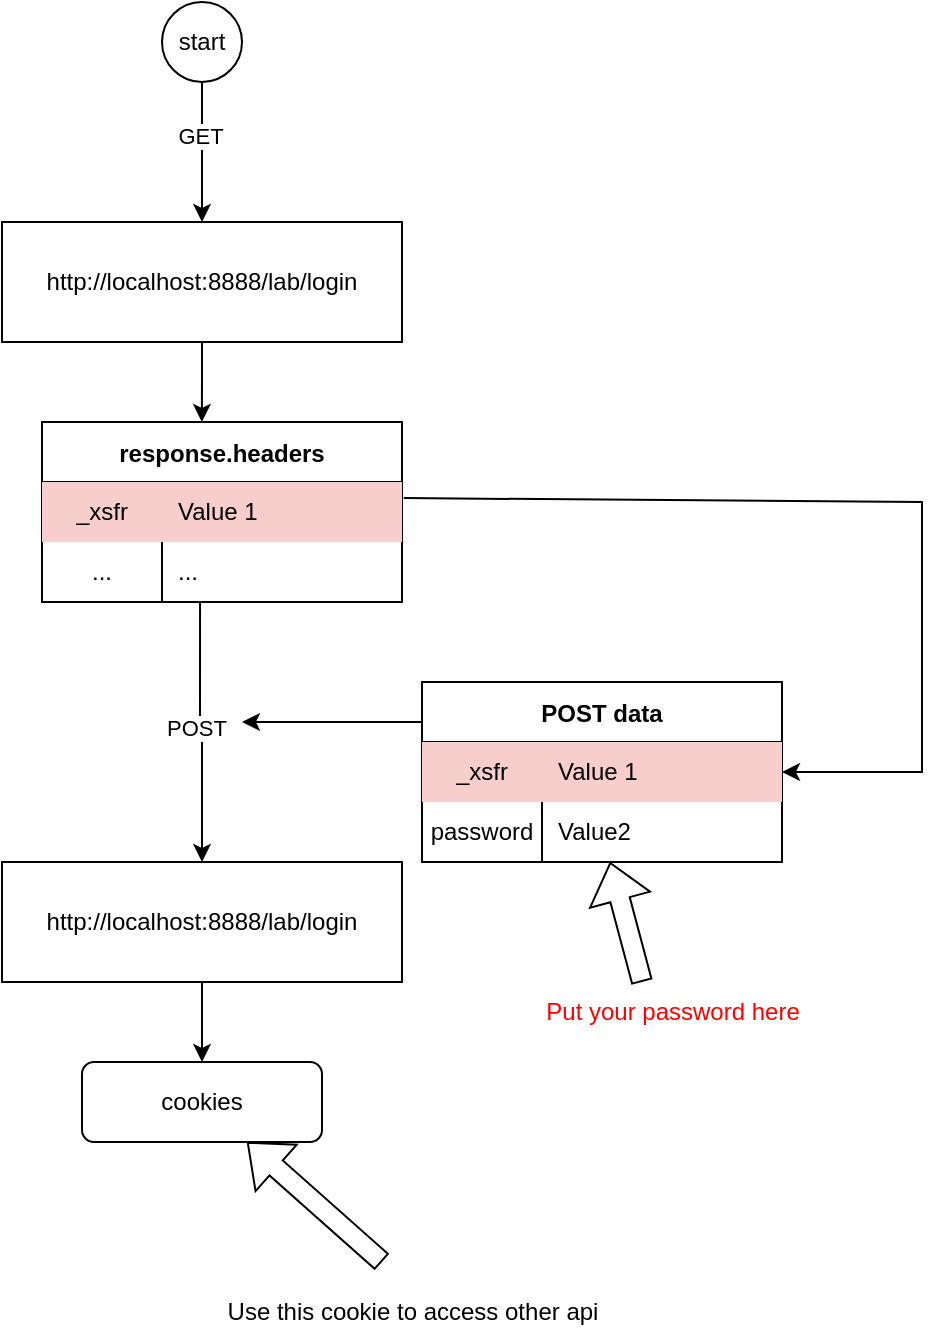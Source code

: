 <mxfile version="20.5.3" type="github">
  <diagram id="ogUiPQi6vr1OvKkWl02u" name="Page-1">
    <mxGraphModel dx="901" dy="561" grid="1" gridSize="10" guides="1" tooltips="1" connect="1" arrows="1" fold="1" page="1" pageScale="1" pageWidth="827" pageHeight="1169" math="0" shadow="0">
      <root>
        <mxCell id="0" />
        <mxCell id="1" parent="0" />
        <mxCell id="HQM0hruL7ucGSPkx7Eah-11" value="" style="edgeStyle=orthogonalEdgeStyle;rounded=0;orthogonalLoop=1;jettySize=auto;html=1;entryX=0.444;entryY=0;entryDx=0;entryDy=0;entryPerimeter=0;" edge="1" parent="1" source="HQM0hruL7ucGSPkx7Eah-1" target="HQM0hruL7ucGSPkx7Eah-51">
          <mxGeometry relative="1" as="geometry">
            <mxPoint x="250" y="290" as="targetPoint" />
          </mxGeometry>
        </mxCell>
        <mxCell id="HQM0hruL7ucGSPkx7Eah-1" value="http://localhost:8888/lab/login" style="rounded=0;whiteSpace=wrap;html=1;" vertex="1" parent="1">
          <mxGeometry x="150" y="190" width="200" height="60" as="geometry" />
        </mxCell>
        <mxCell id="HQM0hruL7ucGSPkx7Eah-65" value="" style="edgeStyle=orthogonalEdgeStyle;rounded=0;orthogonalLoop=1;jettySize=auto;html=1;fontColor=#FF0000;" edge="1" parent="1" source="HQM0hruL7ucGSPkx7Eah-2" target="HQM0hruL7ucGSPkx7Eah-64">
          <mxGeometry relative="1" as="geometry" />
        </mxCell>
        <mxCell id="HQM0hruL7ucGSPkx7Eah-2" value="http://localhost:8888/lab/login" style="rounded=0;whiteSpace=wrap;html=1;" vertex="1" parent="1">
          <mxGeometry x="150" y="510" width="200" height="60" as="geometry" />
        </mxCell>
        <mxCell id="HQM0hruL7ucGSPkx7Eah-4" value="" style="edgeStyle=orthogonalEdgeStyle;rounded=0;orthogonalLoop=1;jettySize=auto;html=1;" edge="1" parent="1" source="HQM0hruL7ucGSPkx7Eah-3" target="HQM0hruL7ucGSPkx7Eah-1">
          <mxGeometry relative="1" as="geometry" />
        </mxCell>
        <mxCell id="HQM0hruL7ucGSPkx7Eah-5" value="GET" style="edgeLabel;html=1;align=center;verticalAlign=middle;resizable=0;points=[];" vertex="1" connectable="0" parent="HQM0hruL7ucGSPkx7Eah-4">
          <mxGeometry x="-0.229" y="-1" relative="1" as="geometry">
            <mxPoint as="offset" />
          </mxGeometry>
        </mxCell>
        <mxCell id="HQM0hruL7ucGSPkx7Eah-3" value="start" style="ellipse;whiteSpace=wrap;html=1;aspect=fixed;" vertex="1" parent="1">
          <mxGeometry x="230" y="80" width="40" height="40" as="geometry" />
        </mxCell>
        <mxCell id="HQM0hruL7ucGSPkx7Eah-12" value="" style="edgeStyle=orthogonalEdgeStyle;rounded=0;orthogonalLoop=1;jettySize=auto;html=1;exitX=0.439;exitY=1;exitDx=0;exitDy=0;exitPerimeter=0;" edge="1" parent="1" source="HQM0hruL7ucGSPkx7Eah-55" target="HQM0hruL7ucGSPkx7Eah-2">
          <mxGeometry relative="1" as="geometry">
            <mxPoint x="250" y="380" as="sourcePoint" />
          </mxGeometry>
        </mxCell>
        <mxCell id="HQM0hruL7ucGSPkx7Eah-13" value="POST" style="edgeLabel;html=1;align=center;verticalAlign=middle;resizable=0;points=[];" vertex="1" connectable="0" parent="HQM0hruL7ucGSPkx7Eah-12">
          <mxGeometry x="-0.04" y="-2" relative="1" as="geometry">
            <mxPoint as="offset" />
          </mxGeometry>
        </mxCell>
        <mxCell id="HQM0hruL7ucGSPkx7Eah-37" value="POST data" style="shape=table;startSize=30;container=1;collapsible=0;childLayout=tableLayout;fixedRows=1;rowLines=0;fontStyle=1;" vertex="1" parent="1">
          <mxGeometry x="360" y="420" width="180" height="90" as="geometry" />
        </mxCell>
        <mxCell id="HQM0hruL7ucGSPkx7Eah-38" value="" style="shape=tableRow;horizontal=0;startSize=0;swimlaneHead=0;swimlaneBody=0;top=0;left=0;bottom=0;right=0;collapsible=0;dropTarget=0;fillColor=none;points=[[0,0.5],[1,0.5]];portConstraint=eastwest;" vertex="1" parent="HQM0hruL7ucGSPkx7Eah-37">
          <mxGeometry y="30" width="180" height="30" as="geometry" />
        </mxCell>
        <mxCell id="HQM0hruL7ucGSPkx7Eah-39" value="_xsfr" style="shape=partialRectangle;html=1;whiteSpace=wrap;connectable=0;fillColor=#f8cecc;top=0;left=0;bottom=0;right=0;overflow=hidden;pointerEvents=1;strokeColor=#b85450;" vertex="1" parent="HQM0hruL7ucGSPkx7Eah-38">
          <mxGeometry width="60" height="30" as="geometry">
            <mxRectangle width="60" height="30" as="alternateBounds" />
          </mxGeometry>
        </mxCell>
        <mxCell id="HQM0hruL7ucGSPkx7Eah-40" value="Value 1" style="shape=partialRectangle;html=1;whiteSpace=wrap;connectable=0;fillColor=#f8cecc;top=0;left=0;bottom=0;right=0;align=left;spacingLeft=6;overflow=hidden;strokeColor=#b85450;" vertex="1" parent="HQM0hruL7ucGSPkx7Eah-38">
          <mxGeometry x="60" width="120" height="30" as="geometry">
            <mxRectangle width="120" height="30" as="alternateBounds" />
          </mxGeometry>
        </mxCell>
        <mxCell id="HQM0hruL7ucGSPkx7Eah-41" value="" style="shape=tableRow;horizontal=0;startSize=0;swimlaneHead=0;swimlaneBody=0;top=0;left=0;bottom=0;right=0;collapsible=0;dropTarget=0;fillColor=none;points=[[0,0.5],[1,0.5]];portConstraint=eastwest;" vertex="1" parent="HQM0hruL7ucGSPkx7Eah-37">
          <mxGeometry y="60" width="180" height="30" as="geometry" />
        </mxCell>
        <mxCell id="HQM0hruL7ucGSPkx7Eah-42" value="password" style="shape=partialRectangle;html=1;whiteSpace=wrap;connectable=0;fillColor=none;top=0;left=0;bottom=0;right=0;overflow=hidden;" vertex="1" parent="HQM0hruL7ucGSPkx7Eah-41">
          <mxGeometry width="60" height="30" as="geometry">
            <mxRectangle width="60" height="30" as="alternateBounds" />
          </mxGeometry>
        </mxCell>
        <mxCell id="HQM0hruL7ucGSPkx7Eah-43" value="Value2" style="shape=partialRectangle;html=1;whiteSpace=wrap;connectable=0;fillColor=none;top=0;left=0;bottom=0;right=0;align=left;spacingLeft=6;overflow=hidden;" vertex="1" parent="HQM0hruL7ucGSPkx7Eah-41">
          <mxGeometry x="60" width="120" height="30" as="geometry">
            <mxRectangle width="120" height="30" as="alternateBounds" />
          </mxGeometry>
        </mxCell>
        <mxCell id="HQM0hruL7ucGSPkx7Eah-47" value="" style="endArrow=classic;html=1;rounded=0;" edge="1" parent="1">
          <mxGeometry width="50" height="50" relative="1" as="geometry">
            <mxPoint x="360" y="440" as="sourcePoint" />
            <mxPoint x="270" y="440" as="targetPoint" />
          </mxGeometry>
        </mxCell>
        <mxCell id="HQM0hruL7ucGSPkx7Eah-51" value="response.headers" style="shape=table;startSize=30;container=1;collapsible=0;childLayout=tableLayout;fixedRows=1;rowLines=0;fontStyle=1;" vertex="1" parent="1">
          <mxGeometry x="170" y="290" width="180" height="90" as="geometry" />
        </mxCell>
        <mxCell id="HQM0hruL7ucGSPkx7Eah-52" value="" style="shape=tableRow;horizontal=0;startSize=0;swimlaneHead=0;swimlaneBody=0;top=0;left=0;bottom=0;right=0;collapsible=0;dropTarget=0;fillColor=none;points=[[0,0.5],[1,0.5]];portConstraint=eastwest;" vertex="1" parent="HQM0hruL7ucGSPkx7Eah-51">
          <mxGeometry y="30" width="180" height="30" as="geometry" />
        </mxCell>
        <mxCell id="HQM0hruL7ucGSPkx7Eah-53" value="_xsfr" style="shape=partialRectangle;html=1;whiteSpace=wrap;connectable=0;fillColor=#f8cecc;top=0;left=0;bottom=0;right=0;overflow=hidden;pointerEvents=1;strokeColor=#b85450;" vertex="1" parent="HQM0hruL7ucGSPkx7Eah-52">
          <mxGeometry width="60" height="30" as="geometry">
            <mxRectangle width="60" height="30" as="alternateBounds" />
          </mxGeometry>
        </mxCell>
        <mxCell id="HQM0hruL7ucGSPkx7Eah-54" value="Value 1" style="shape=partialRectangle;html=1;whiteSpace=wrap;connectable=0;fillColor=#f8cecc;top=0;left=0;bottom=0;right=0;align=left;spacingLeft=6;overflow=hidden;strokeColor=#b85450;" vertex="1" parent="HQM0hruL7ucGSPkx7Eah-52">
          <mxGeometry x="60" width="120" height="30" as="geometry">
            <mxRectangle width="120" height="30" as="alternateBounds" />
          </mxGeometry>
        </mxCell>
        <mxCell id="HQM0hruL7ucGSPkx7Eah-55" value="" style="shape=tableRow;horizontal=0;startSize=0;swimlaneHead=0;swimlaneBody=0;top=0;left=0;bottom=0;right=0;collapsible=0;dropTarget=0;fillColor=none;points=[[0,0.5],[1,0.5]];portConstraint=eastwest;" vertex="1" parent="HQM0hruL7ucGSPkx7Eah-51">
          <mxGeometry y="60" width="180" height="30" as="geometry" />
        </mxCell>
        <mxCell id="HQM0hruL7ucGSPkx7Eah-56" value="..." style="shape=partialRectangle;html=1;whiteSpace=wrap;connectable=0;fillColor=none;top=0;left=0;bottom=0;right=0;overflow=hidden;" vertex="1" parent="HQM0hruL7ucGSPkx7Eah-55">
          <mxGeometry width="60" height="30" as="geometry">
            <mxRectangle width="60" height="30" as="alternateBounds" />
          </mxGeometry>
        </mxCell>
        <mxCell id="HQM0hruL7ucGSPkx7Eah-57" value="..." style="shape=partialRectangle;html=1;whiteSpace=wrap;connectable=0;fillColor=none;top=0;left=0;bottom=0;right=0;align=left;spacingLeft=6;overflow=hidden;" vertex="1" parent="HQM0hruL7ucGSPkx7Eah-55">
          <mxGeometry x="60" width="120" height="30" as="geometry">
            <mxRectangle width="120" height="30" as="alternateBounds" />
          </mxGeometry>
        </mxCell>
        <mxCell id="HQM0hruL7ucGSPkx7Eah-59" value="" style="endArrow=classic;html=1;rounded=0;exitX=1.005;exitY=0.268;exitDx=0;exitDy=0;entryX=1;entryY=0.5;entryDx=0;entryDy=0;exitPerimeter=0;" edge="1" parent="1" source="HQM0hruL7ucGSPkx7Eah-52" target="HQM0hruL7ucGSPkx7Eah-37">
          <mxGeometry width="50" height="50" relative="1" as="geometry">
            <mxPoint x="170" y="510" as="sourcePoint" />
            <mxPoint x="600" y="500" as="targetPoint" />
            <Array as="points">
              <mxPoint x="610" y="330" />
              <mxPoint x="610" y="465" />
            </Array>
          </mxGeometry>
        </mxCell>
        <mxCell id="HQM0hruL7ucGSPkx7Eah-61" value="" style="shape=flexArrow;endArrow=classic;html=1;rounded=0;" edge="1" parent="1" target="HQM0hruL7ucGSPkx7Eah-41">
          <mxGeometry width="50" height="50" relative="1" as="geometry">
            <mxPoint x="470" y="570" as="sourcePoint" />
            <mxPoint x="450" y="540" as="targetPoint" />
          </mxGeometry>
        </mxCell>
        <mxCell id="HQM0hruL7ucGSPkx7Eah-62" value="&lt;font color=&quot;#ff0000&quot;&gt;Put your password here&lt;/font&gt;" style="text;html=1;align=center;verticalAlign=middle;resizable=0;points=[];autosize=1;strokeColor=none;fillColor=none;" vertex="1" parent="1">
          <mxGeometry x="410" y="570" width="150" height="30" as="geometry" />
        </mxCell>
        <mxCell id="HQM0hruL7ucGSPkx7Eah-64" value="&lt;font color=&quot;#000000&quot;&gt;cookies&lt;/font&gt;" style="rounded=1;whiteSpace=wrap;html=1;fontColor=#FF0000;" vertex="1" parent="1">
          <mxGeometry x="190" y="610" width="120" height="40" as="geometry" />
        </mxCell>
        <mxCell id="HQM0hruL7ucGSPkx7Eah-66" value="" style="shape=flexArrow;endArrow=classic;html=1;rounded=0;fontColor=#000000;" edge="1" parent="1" target="HQM0hruL7ucGSPkx7Eah-64">
          <mxGeometry width="50" height="50" relative="1" as="geometry">
            <mxPoint x="340" y="710" as="sourcePoint" />
            <mxPoint x="260" y="720" as="targetPoint" />
          </mxGeometry>
        </mxCell>
        <mxCell id="HQM0hruL7ucGSPkx7Eah-67" value="Use this cookie to access other api" style="text;html=1;align=center;verticalAlign=middle;resizable=0;points=[];autosize=1;strokeColor=none;fillColor=none;fontColor=#000000;" vertex="1" parent="1">
          <mxGeometry x="250" y="720" width="210" height="30" as="geometry" />
        </mxCell>
      </root>
    </mxGraphModel>
  </diagram>
</mxfile>
